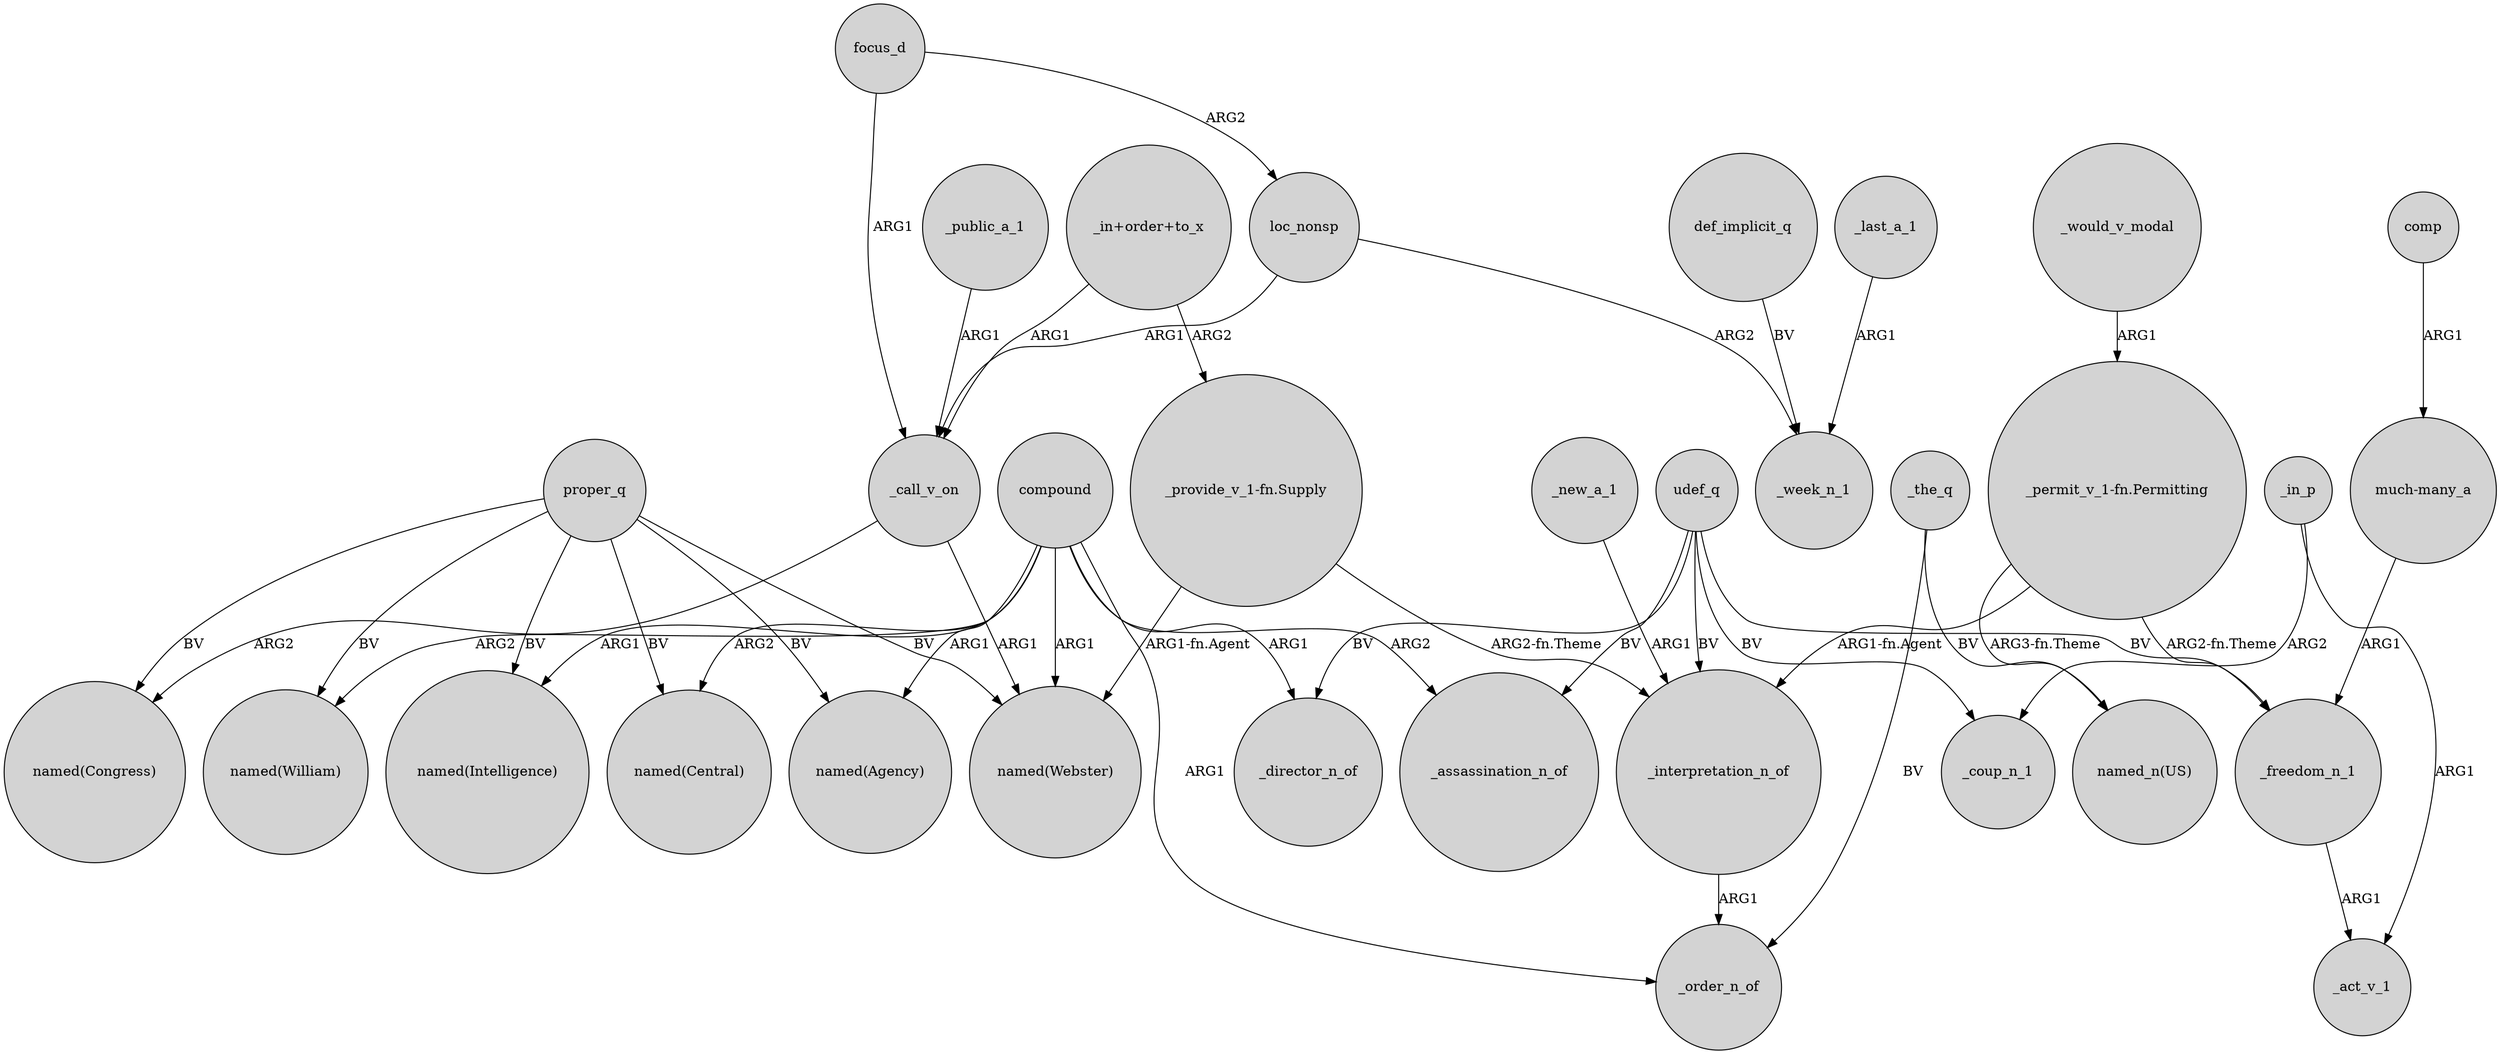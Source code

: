 digraph {
	node [shape=circle style=filled]
	_new_a_1 -> _interpretation_n_of [label=ARG1]
	"_permit_v_1-fn.Permitting" -> _freedom_n_1 [label="ARG2-fn.Theme"]
	focus_d -> loc_nonsp [label=ARG2]
	focus_d -> _call_v_on [label=ARG1]
	_public_a_1 -> _call_v_on [label=ARG1]
	"_permit_v_1-fn.Permitting" -> _interpretation_n_of [label="ARG1-fn.Agent"]
	_would_v_modal -> "_permit_v_1-fn.Permitting" [label=ARG1]
	_in_p -> _act_v_1 [label=ARG1]
	def_implicit_q -> _week_n_1 [label=BV]
	compound -> "named(Webster)" [label=ARG1]
	compound -> "named(Central)" [label=ARG2]
	udef_q -> _interpretation_n_of [label=BV]
	_freedom_n_1 -> _act_v_1 [label=ARG1]
	proper_q -> "named(Intelligence)" [label=BV]
	udef_q -> _coup_n_1 [label=BV]
	"_provide_v_1-fn.Supply" -> _interpretation_n_of [label="ARG2-fn.Theme"]
	_the_q -> _order_n_of [label=BV]
	compound -> "named(Intelligence)" [label=ARG1]
	_in_p -> _coup_n_1 [label=ARG2]
	proper_q -> "named(Congress)" [label=BV]
	_the_q -> "named_n(US)" [label=BV]
	"much-many_a" -> _freedom_n_1 [label=ARG1]
	loc_nonsp -> _call_v_on [label=ARG1]
	"_permit_v_1-fn.Permitting" -> "named_n(US)" [label="ARG3-fn.Theme"]
	udef_q -> _assassination_n_of [label=BV]
	loc_nonsp -> _week_n_1 [label=ARG2]
	compound -> "named(William)" [label=ARG2]
	comp -> "much-many_a" [label=ARG1]
	compound -> _order_n_of [label=ARG1]
	proper_q -> "named(Webster)" [label=BV]
	proper_q -> "named(Central)" [label=BV]
	_call_v_on -> "named(Congress)" [label=ARG2]
	_last_a_1 -> _week_n_1 [label=ARG1]
	proper_q -> "named(Agency)" [label=BV]
	compound -> "named(Agency)" [label=ARG1]
	udef_q -> _freedom_n_1 [label=BV]
	_call_v_on -> "named(Webster)" [label=ARG1]
	"_in+order+to_x" -> "_provide_v_1-fn.Supply" [label=ARG2]
	compound -> _director_n_of [label=ARG1]
	_interpretation_n_of -> _order_n_of [label=ARG1]
	compound -> _assassination_n_of [label=ARG2]
	"_in+order+to_x" -> _call_v_on [label=ARG1]
	udef_q -> _director_n_of [label=BV]
	proper_q -> "named(William)" [label=BV]
	"_provide_v_1-fn.Supply" -> "named(Webster)" [label="ARG1-fn.Agent"]
}
